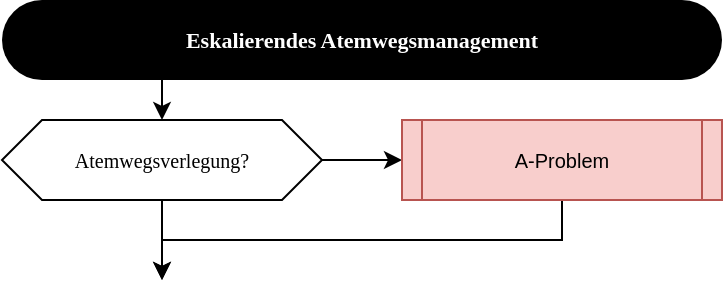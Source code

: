 <mxfile version="28.1.2">
  <diagram name="Seite-1" id="Ja2IVdMRkBDOTgbCthu4">
    <mxGraphModel dx="398" dy="473" grid="1" gridSize="10" guides="1" tooltips="1" connect="1" arrows="1" fold="1" page="1" pageScale="1" pageWidth="360" pageHeight="1200" math="0" shadow="0">
      <root>
        <mxCell id="0" />
        <mxCell id="1" parent="0" />
        <mxCell id="yHWT7IU4pxUufP5rQbJ7-15" style="edgeStyle=orthogonalEdgeStyle;rounded=0;orthogonalLoop=1;jettySize=auto;html=1;" edge="1" parent="1" source="yHWT7IU4pxUufP5rQbJ7-1" target="yHWT7IU4pxUufP5rQbJ7-2">
          <mxGeometry relative="1" as="geometry">
            <Array as="points">
              <mxPoint x="80" y="50" />
              <mxPoint x="80" y="50" />
            </Array>
          </mxGeometry>
        </mxCell>
        <mxCell id="yHWT7IU4pxUufP5rQbJ7-1" value="Eskalierendes Atemwegsmanagement" style="rounded=1;whiteSpace=wrap;html=1;fillColor=#000000;fontColor=#ffffff;strokeColor=none;fillStyle=auto;fontFamily=bahnschrift;glass=0;shadow=0;arcSize=50;fontStyle=1;fontSize=11;" vertex="1" parent="1">
          <mxGeometry width="360" height="40" as="geometry" />
        </mxCell>
        <mxCell id="yHWT7IU4pxUufP5rQbJ7-16" style="edgeStyle=orthogonalEdgeStyle;rounded=0;orthogonalLoop=1;jettySize=auto;html=1;" edge="1" parent="1" source="yHWT7IU4pxUufP5rQbJ7-2" target="yHWT7IU4pxUufP5rQbJ7-3">
          <mxGeometry relative="1" as="geometry" />
        </mxCell>
        <mxCell id="yHWT7IU4pxUufP5rQbJ7-17" value="" style="edgeStyle=orthogonalEdgeStyle;rounded=0;orthogonalLoop=1;jettySize=auto;html=1;" edge="1" parent="1" source="yHWT7IU4pxUufP5rQbJ7-2">
          <mxGeometry relative="1" as="geometry">
            <mxPoint x="80" y="140" as="targetPoint" />
          </mxGeometry>
        </mxCell>
        <mxCell id="yHWT7IU4pxUufP5rQbJ7-2" value="Atemwegsverlegung?" style="shape=hexagon;perimeter=hexagonPerimeter2;whiteSpace=wrap;html=1;fixedSize=1;fontFamily=bahnschrift;fontSize=10;fontStyle=0" vertex="1" parent="1">
          <mxGeometry y="60" width="160" height="40" as="geometry" />
        </mxCell>
        <mxCell id="yHWT7IU4pxUufP5rQbJ7-19" style="edgeStyle=orthogonalEdgeStyle;rounded=0;orthogonalLoop=1;jettySize=auto;html=1;entryX=0.5;entryY=0;entryDx=0;entryDy=0;" edge="1" parent="1" source="yHWT7IU4pxUufP5rQbJ7-3">
          <mxGeometry relative="1" as="geometry">
            <mxPoint x="80" y="140" as="targetPoint" />
            <Array as="points">
              <mxPoint x="280" y="120" />
              <mxPoint x="80" y="120" />
            </Array>
          </mxGeometry>
        </mxCell>
        <UserObject label="A-Problem" link="/tabs/med/dimetinden" id="yHWT7IU4pxUufP5rQbJ7-3">
          <mxCell style="shape=process;whiteSpace=wrap;html=1;backgroundOutline=1;size=0.062;fillColor=#f8cecc;strokeColor=#b85450;fontSize=10;glass=0;rounded=0;" vertex="1" parent="1">
            <mxGeometry x="200" y="60" width="160" height="40" as="geometry" />
          </mxCell>
        </UserObject>
      </root>
    </mxGraphModel>
  </diagram>
</mxfile>
